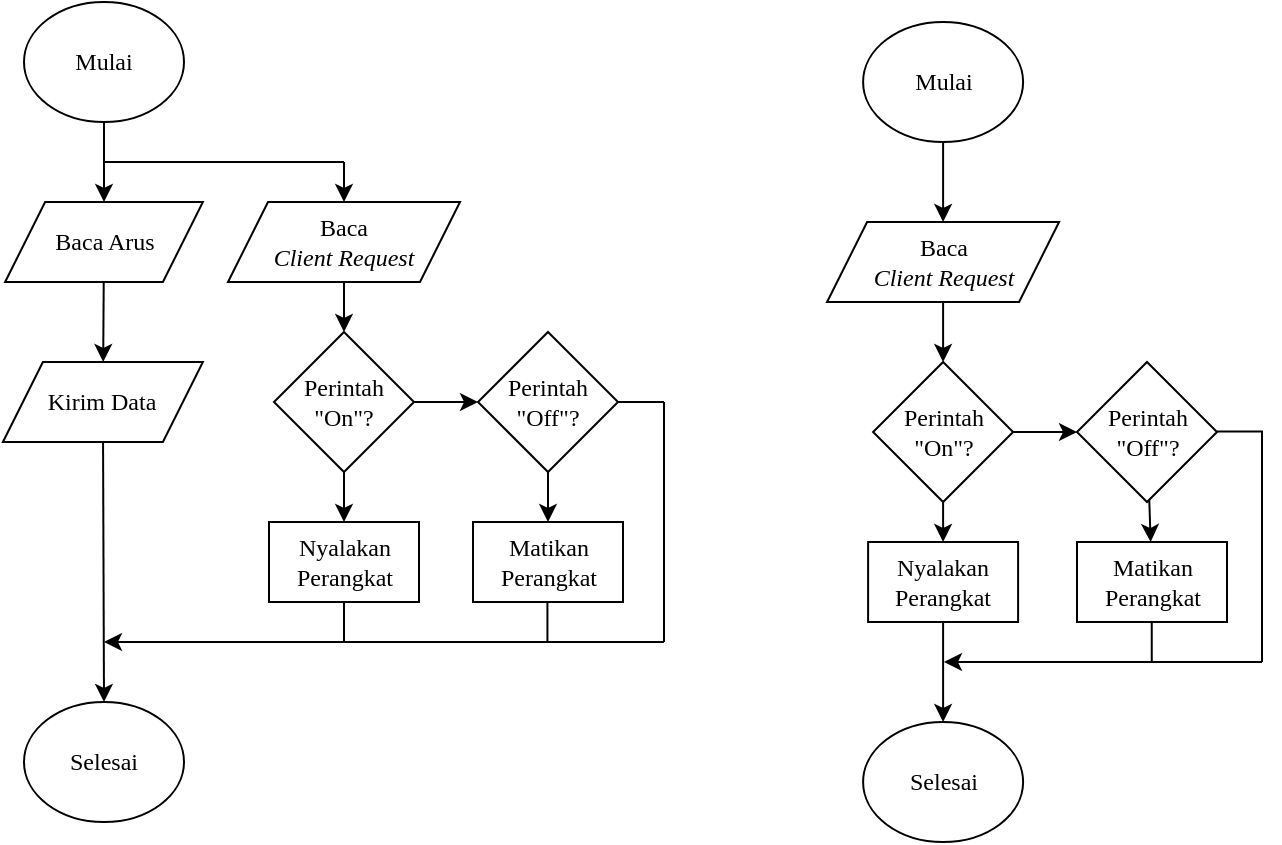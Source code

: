<mxfile version="14.2.7" type="github">
  <diagram id="C5RBs43oDa-KdzZeNtuy" name="Page-1">
    <mxGraphModel dx="1447" dy="770" grid="1" gridSize="10" guides="1" tooltips="1" connect="1" arrows="1" fold="1" page="1" pageScale="1" pageWidth="827" pageHeight="1169" math="0" shadow="0">
      <root>
        <mxCell id="WIyWlLk6GJQsqaUBKTNV-0" />
        <mxCell id="WIyWlLk6GJQsqaUBKTNV-1" parent="WIyWlLk6GJQsqaUBKTNV-0" />
        <mxCell id="VFo1LNx78Vd1Gto0suPX-23" value="" style="edgeStyle=none;rounded=0;orthogonalLoop=1;jettySize=auto;html=1;" edge="1" parent="WIyWlLk6GJQsqaUBKTNV-1" source="VFo1LNx78Vd1Gto0suPX-0" target="VFo1LNx78Vd1Gto0suPX-3">
          <mxGeometry relative="1" as="geometry" />
        </mxCell>
        <mxCell id="VFo1LNx78Vd1Gto0suPX-0" value="&lt;font face=&quot;Times New Roman&quot;&gt;Mulai&lt;/font&gt;" style="ellipse;whiteSpace=wrap;html=1;" vertex="1" parent="WIyWlLk6GJQsqaUBKTNV-1">
          <mxGeometry x="171" y="20" width="80" height="60" as="geometry" />
        </mxCell>
        <mxCell id="VFo1LNx78Vd1Gto0suPX-1" value="&lt;font face=&quot;Times New Roman&quot;&gt;Selesai&lt;/font&gt;" style="ellipse;whiteSpace=wrap;html=1;" vertex="1" parent="WIyWlLk6GJQsqaUBKTNV-1">
          <mxGeometry x="171" y="370" width="80" height="60" as="geometry" />
        </mxCell>
        <mxCell id="VFo1LNx78Vd1Gto0suPX-27" value="" style="edgeStyle=none;rounded=0;orthogonalLoop=1;jettySize=auto;html=1;" edge="1" parent="WIyWlLk6GJQsqaUBKTNV-1" source="VFo1LNx78Vd1Gto0suPX-2" target="VFo1LNx78Vd1Gto0suPX-7">
          <mxGeometry relative="1" as="geometry" />
        </mxCell>
        <mxCell id="VFo1LNx78Vd1Gto0suPX-2" value="&lt;font face=&quot;Times New Roman&quot;&gt;Baca&lt;br&gt;&lt;i&gt;Client Request&lt;/i&gt;&lt;/font&gt;" style="shape=parallelogram;perimeter=parallelogramPerimeter;whiteSpace=wrap;html=1;fixedSize=1;" vertex="1" parent="WIyWlLk6GJQsqaUBKTNV-1">
          <mxGeometry x="273" y="120" width="116" height="40" as="geometry" />
        </mxCell>
        <mxCell id="VFo1LNx78Vd1Gto0suPX-28" value="" style="edgeStyle=none;rounded=0;orthogonalLoop=1;jettySize=auto;html=1;" edge="1" parent="WIyWlLk6GJQsqaUBKTNV-1" source="VFo1LNx78Vd1Gto0suPX-3" target="VFo1LNx78Vd1Gto0suPX-6">
          <mxGeometry relative="1" as="geometry" />
        </mxCell>
        <mxCell id="VFo1LNx78Vd1Gto0suPX-3" value="&lt;font face=&quot;Times New Roman&quot;&gt;Baca Arus&lt;/font&gt;" style="shape=parallelogram;perimeter=parallelogramPerimeter;whiteSpace=wrap;html=1;fixedSize=1;" vertex="1" parent="WIyWlLk6GJQsqaUBKTNV-1">
          <mxGeometry x="161.56" y="120" width="98.89" height="40" as="geometry" />
        </mxCell>
        <mxCell id="VFo1LNx78Vd1Gto0suPX-32" style="edgeStyle=none;rounded=0;orthogonalLoop=1;jettySize=auto;html=1;entryX=0.5;entryY=0;entryDx=0;entryDy=0;" edge="1" parent="WIyWlLk6GJQsqaUBKTNV-1" source="VFo1LNx78Vd1Gto0suPX-6" target="VFo1LNx78Vd1Gto0suPX-1">
          <mxGeometry relative="1" as="geometry" />
        </mxCell>
        <mxCell id="VFo1LNx78Vd1Gto0suPX-6" value="&lt;font face=&quot;Times New Roman&quot;&gt;Kirim Data&lt;/font&gt;" style="shape=parallelogram;perimeter=parallelogramPerimeter;whiteSpace=wrap;html=1;fixedSize=1;" vertex="1" parent="WIyWlLk6GJQsqaUBKTNV-1">
          <mxGeometry x="160.45" y="200" width="100" height="40" as="geometry" />
        </mxCell>
        <mxCell id="VFo1LNx78Vd1Gto0suPX-29" value="" style="edgeStyle=none;rounded=0;orthogonalLoop=1;jettySize=auto;html=1;" edge="1" parent="WIyWlLk6GJQsqaUBKTNV-1" source="VFo1LNx78Vd1Gto0suPX-7" target="VFo1LNx78Vd1Gto0suPX-9">
          <mxGeometry relative="1" as="geometry" />
        </mxCell>
        <mxCell id="VFo1LNx78Vd1Gto0suPX-31" value="" style="edgeStyle=none;rounded=0;orthogonalLoop=1;jettySize=auto;html=1;" edge="1" parent="WIyWlLk6GJQsqaUBKTNV-1" source="VFo1LNx78Vd1Gto0suPX-7" target="VFo1LNx78Vd1Gto0suPX-8">
          <mxGeometry relative="1" as="geometry" />
        </mxCell>
        <mxCell id="VFo1LNx78Vd1Gto0suPX-7" value="&lt;font face=&quot;Times New Roman&quot;&gt;Perintah&lt;br&gt;&quot;On&quot;?&lt;/font&gt;" style="rhombus;whiteSpace=wrap;html=1;" vertex="1" parent="WIyWlLk6GJQsqaUBKTNV-1">
          <mxGeometry x="296" y="185" width="70" height="70" as="geometry" />
        </mxCell>
        <mxCell id="VFo1LNx78Vd1Gto0suPX-8" value="&lt;font face=&quot;Times New Roman&quot;&gt;Nyalakan Perangkat&lt;/font&gt;" style="rounded=0;whiteSpace=wrap;html=1;align=center;" vertex="1" parent="WIyWlLk6GJQsqaUBKTNV-1">
          <mxGeometry x="293.5" y="280" width="75" height="40" as="geometry" />
        </mxCell>
        <mxCell id="VFo1LNx78Vd1Gto0suPX-30" value="" style="edgeStyle=none;rounded=0;orthogonalLoop=1;jettySize=auto;html=1;" edge="1" parent="WIyWlLk6GJQsqaUBKTNV-1" source="VFo1LNx78Vd1Gto0suPX-9" target="VFo1LNx78Vd1Gto0suPX-10">
          <mxGeometry relative="1" as="geometry" />
        </mxCell>
        <mxCell id="VFo1LNx78Vd1Gto0suPX-9" value="&lt;font face=&quot;Times New Roman&quot;&gt;Perintah&lt;br&gt;&quot;Off&quot;?&lt;/font&gt;" style="rhombus;whiteSpace=wrap;html=1;" vertex="1" parent="WIyWlLk6GJQsqaUBKTNV-1">
          <mxGeometry x="398" y="185" width="70" height="70" as="geometry" />
        </mxCell>
        <mxCell id="VFo1LNx78Vd1Gto0suPX-10" value="&lt;font face=&quot;Times New Roman&quot;&gt;Matikan Perangkat&lt;/font&gt;" style="rounded=0;whiteSpace=wrap;html=1;align=center;" vertex="1" parent="WIyWlLk6GJQsqaUBKTNV-1">
          <mxGeometry x="395.5" y="280" width="75" height="40" as="geometry" />
        </mxCell>
        <mxCell id="VFo1LNx78Vd1Gto0suPX-24" value="" style="endArrow=none;html=1;" edge="1" parent="WIyWlLk6GJQsqaUBKTNV-1">
          <mxGeometry width="50" height="50" relative="1" as="geometry">
            <mxPoint x="211" y="100" as="sourcePoint" />
            <mxPoint x="331" y="100" as="targetPoint" />
          </mxGeometry>
        </mxCell>
        <mxCell id="VFo1LNx78Vd1Gto0suPX-26" value="" style="endArrow=classic;html=1;entryX=0.5;entryY=0;entryDx=0;entryDy=0;" edge="1" parent="WIyWlLk6GJQsqaUBKTNV-1" target="VFo1LNx78Vd1Gto0suPX-2">
          <mxGeometry width="50" height="50" relative="1" as="geometry">
            <mxPoint x="331" y="100" as="sourcePoint" />
            <mxPoint x="321" y="110" as="targetPoint" />
          </mxGeometry>
        </mxCell>
        <mxCell id="VFo1LNx78Vd1Gto0suPX-33" value="" style="endArrow=none;html=1;entryX=0.5;entryY=1;entryDx=0;entryDy=0;" edge="1" parent="WIyWlLk6GJQsqaUBKTNV-1" target="VFo1LNx78Vd1Gto0suPX-8">
          <mxGeometry width="50" height="50" relative="1" as="geometry">
            <mxPoint x="331" y="340" as="sourcePoint" />
            <mxPoint x="331" y="290" as="targetPoint" />
          </mxGeometry>
        </mxCell>
        <mxCell id="VFo1LNx78Vd1Gto0suPX-34" value="" style="endArrow=none;html=1;entryX=0.5;entryY=1;entryDx=0;entryDy=0;" edge="1" parent="WIyWlLk6GJQsqaUBKTNV-1">
          <mxGeometry width="50" height="50" relative="1" as="geometry">
            <mxPoint x="432.71" y="340" as="sourcePoint" />
            <mxPoint x="432.71" y="320" as="targetPoint" />
          </mxGeometry>
        </mxCell>
        <mxCell id="VFo1LNx78Vd1Gto0suPX-35" value="" style="endArrow=none;html=1;" edge="1" parent="WIyWlLk6GJQsqaUBKTNV-1">
          <mxGeometry width="50" height="50" relative="1" as="geometry">
            <mxPoint x="491" y="340" as="sourcePoint" />
            <mxPoint x="491" y="220" as="targetPoint" />
          </mxGeometry>
        </mxCell>
        <mxCell id="VFo1LNx78Vd1Gto0suPX-36" value="" style="endArrow=none;html=1;entryX=0.5;entryY=1;entryDx=0;entryDy=0;" edge="1" parent="WIyWlLk6GJQsqaUBKTNV-1">
          <mxGeometry width="50" height="50" relative="1" as="geometry">
            <mxPoint x="491" y="220" as="sourcePoint" />
            <mxPoint x="468" y="220" as="targetPoint" />
          </mxGeometry>
        </mxCell>
        <mxCell id="VFo1LNx78Vd1Gto0suPX-38" value="" style="endArrow=classic;html=1;" edge="1" parent="WIyWlLk6GJQsqaUBKTNV-1">
          <mxGeometry width="50" height="50" relative="1" as="geometry">
            <mxPoint x="491" y="340" as="sourcePoint" />
            <mxPoint x="211" y="340" as="targetPoint" />
          </mxGeometry>
        </mxCell>
        <mxCell id="VFo1LNx78Vd1Gto0suPX-39" value="" style="edgeStyle=none;rounded=0;orthogonalLoop=1;jettySize=auto;html=1;" edge="1" parent="WIyWlLk6GJQsqaUBKTNV-1" source="VFo1LNx78Vd1Gto0suPX-40">
          <mxGeometry relative="1" as="geometry">
            <mxPoint x="630.554" y="130" as="targetPoint" />
          </mxGeometry>
        </mxCell>
        <mxCell id="VFo1LNx78Vd1Gto0suPX-40" value="&lt;font face=&quot;Times New Roman&quot;&gt;Mulai&lt;/font&gt;" style="ellipse;whiteSpace=wrap;html=1;" vertex="1" parent="WIyWlLk6GJQsqaUBKTNV-1">
          <mxGeometry x="590.55" y="30" width="80" height="60" as="geometry" />
        </mxCell>
        <mxCell id="VFo1LNx78Vd1Gto0suPX-41" value="&lt;font face=&quot;Times New Roman&quot;&gt;Selesai&lt;/font&gt;" style="ellipse;whiteSpace=wrap;html=1;" vertex="1" parent="WIyWlLk6GJQsqaUBKTNV-1">
          <mxGeometry x="590.55" y="380" width="80" height="60" as="geometry" />
        </mxCell>
        <mxCell id="VFo1LNx78Vd1Gto0suPX-42" value="" style="edgeStyle=none;rounded=0;orthogonalLoop=1;jettySize=auto;html=1;" edge="1" parent="WIyWlLk6GJQsqaUBKTNV-1" source="VFo1LNx78Vd1Gto0suPX-43" target="VFo1LNx78Vd1Gto0suPX-50">
          <mxGeometry relative="1" as="geometry" />
        </mxCell>
        <mxCell id="VFo1LNx78Vd1Gto0suPX-43" value="&lt;font face=&quot;Times New Roman&quot;&gt;Baca&lt;br&gt;&lt;i&gt;Client Request&lt;/i&gt;&lt;/font&gt;" style="shape=parallelogram;perimeter=parallelogramPerimeter;whiteSpace=wrap;html=1;fixedSize=1;" vertex="1" parent="WIyWlLk6GJQsqaUBKTNV-1">
          <mxGeometry x="572.55" y="130" width="116" height="40" as="geometry" />
        </mxCell>
        <mxCell id="VFo1LNx78Vd1Gto0suPX-48" value="" style="edgeStyle=none;rounded=0;orthogonalLoop=1;jettySize=auto;html=1;" edge="1" parent="WIyWlLk6GJQsqaUBKTNV-1" source="VFo1LNx78Vd1Gto0suPX-50" target="VFo1LNx78Vd1Gto0suPX-53">
          <mxGeometry relative="1" as="geometry" />
        </mxCell>
        <mxCell id="VFo1LNx78Vd1Gto0suPX-49" value="" style="edgeStyle=none;rounded=0;orthogonalLoop=1;jettySize=auto;html=1;" edge="1" parent="WIyWlLk6GJQsqaUBKTNV-1" source="VFo1LNx78Vd1Gto0suPX-50" target="VFo1LNx78Vd1Gto0suPX-51">
          <mxGeometry relative="1" as="geometry" />
        </mxCell>
        <mxCell id="VFo1LNx78Vd1Gto0suPX-50" value="&lt;font face=&quot;Times New Roman&quot;&gt;Perintah&lt;br&gt;&quot;On&quot;?&lt;/font&gt;" style="rhombus;whiteSpace=wrap;html=1;" vertex="1" parent="WIyWlLk6GJQsqaUBKTNV-1">
          <mxGeometry x="595.55" y="200" width="70" height="70" as="geometry" />
        </mxCell>
        <mxCell id="VFo1LNx78Vd1Gto0suPX-62" style="edgeStyle=none;rounded=0;orthogonalLoop=1;jettySize=auto;html=1;entryX=0.5;entryY=0;entryDx=0;entryDy=0;" edge="1" parent="WIyWlLk6GJQsqaUBKTNV-1" source="VFo1LNx78Vd1Gto0suPX-51" target="VFo1LNx78Vd1Gto0suPX-41">
          <mxGeometry relative="1" as="geometry" />
        </mxCell>
        <mxCell id="VFo1LNx78Vd1Gto0suPX-51" value="&lt;font face=&quot;Times New Roman&quot;&gt;Nyalakan Perangkat&lt;/font&gt;" style="rounded=0;whiteSpace=wrap;html=1;align=center;" vertex="1" parent="WIyWlLk6GJQsqaUBKTNV-1">
          <mxGeometry x="593.05" y="290" width="75" height="40" as="geometry" />
        </mxCell>
        <mxCell id="VFo1LNx78Vd1Gto0suPX-52" value="" style="edgeStyle=none;rounded=0;orthogonalLoop=1;jettySize=auto;html=1;" edge="1" parent="WIyWlLk6GJQsqaUBKTNV-1" source="VFo1LNx78Vd1Gto0suPX-53" target="VFo1LNx78Vd1Gto0suPX-54">
          <mxGeometry relative="1" as="geometry" />
        </mxCell>
        <mxCell id="VFo1LNx78Vd1Gto0suPX-53" value="&lt;font face=&quot;Times New Roman&quot;&gt;Perintah&lt;br&gt;&quot;Off&quot;?&lt;/font&gt;" style="rhombus;whiteSpace=wrap;html=1;" vertex="1" parent="WIyWlLk6GJQsqaUBKTNV-1">
          <mxGeometry x="697.5" y="200" width="70" height="70" as="geometry" />
        </mxCell>
        <mxCell id="VFo1LNx78Vd1Gto0suPX-54" value="&lt;font face=&quot;Times New Roman&quot;&gt;Matikan Perangkat&lt;/font&gt;" style="rounded=0;whiteSpace=wrap;html=1;align=center;" vertex="1" parent="WIyWlLk6GJQsqaUBKTNV-1">
          <mxGeometry x="697.5" y="290" width="75" height="40" as="geometry" />
        </mxCell>
        <mxCell id="VFo1LNx78Vd1Gto0suPX-58" value="" style="endArrow=none;html=1;entryX=0.5;entryY=1;entryDx=0;entryDy=0;" edge="1" parent="WIyWlLk6GJQsqaUBKTNV-1">
          <mxGeometry width="50" height="50" relative="1" as="geometry">
            <mxPoint x="734.88" y="350" as="sourcePoint" />
            <mxPoint x="734.88" y="330" as="targetPoint" />
          </mxGeometry>
        </mxCell>
        <mxCell id="VFo1LNx78Vd1Gto0suPX-59" value="" style="endArrow=none;html=1;" edge="1" parent="WIyWlLk6GJQsqaUBKTNV-1">
          <mxGeometry width="50" height="50" relative="1" as="geometry">
            <mxPoint x="790" y="350" as="sourcePoint" />
            <mxPoint x="790" y="235" as="targetPoint" />
          </mxGeometry>
        </mxCell>
        <mxCell id="VFo1LNx78Vd1Gto0suPX-60" value="" style="endArrow=none;html=1;entryX=0.5;entryY=1;entryDx=0;entryDy=0;" edge="1" parent="WIyWlLk6GJQsqaUBKTNV-1">
          <mxGeometry width="50" height="50" relative="1" as="geometry">
            <mxPoint x="790.5" y="234.76" as="sourcePoint" />
            <mxPoint x="767.5" y="234.76" as="targetPoint" />
          </mxGeometry>
        </mxCell>
        <mxCell id="VFo1LNx78Vd1Gto0suPX-63" value="" style="endArrow=classic;html=1;" edge="1" parent="WIyWlLk6GJQsqaUBKTNV-1">
          <mxGeometry width="50" height="50" relative="1" as="geometry">
            <mxPoint x="790" y="350" as="sourcePoint" />
            <mxPoint x="631" y="350" as="targetPoint" />
          </mxGeometry>
        </mxCell>
      </root>
    </mxGraphModel>
  </diagram>
</mxfile>
